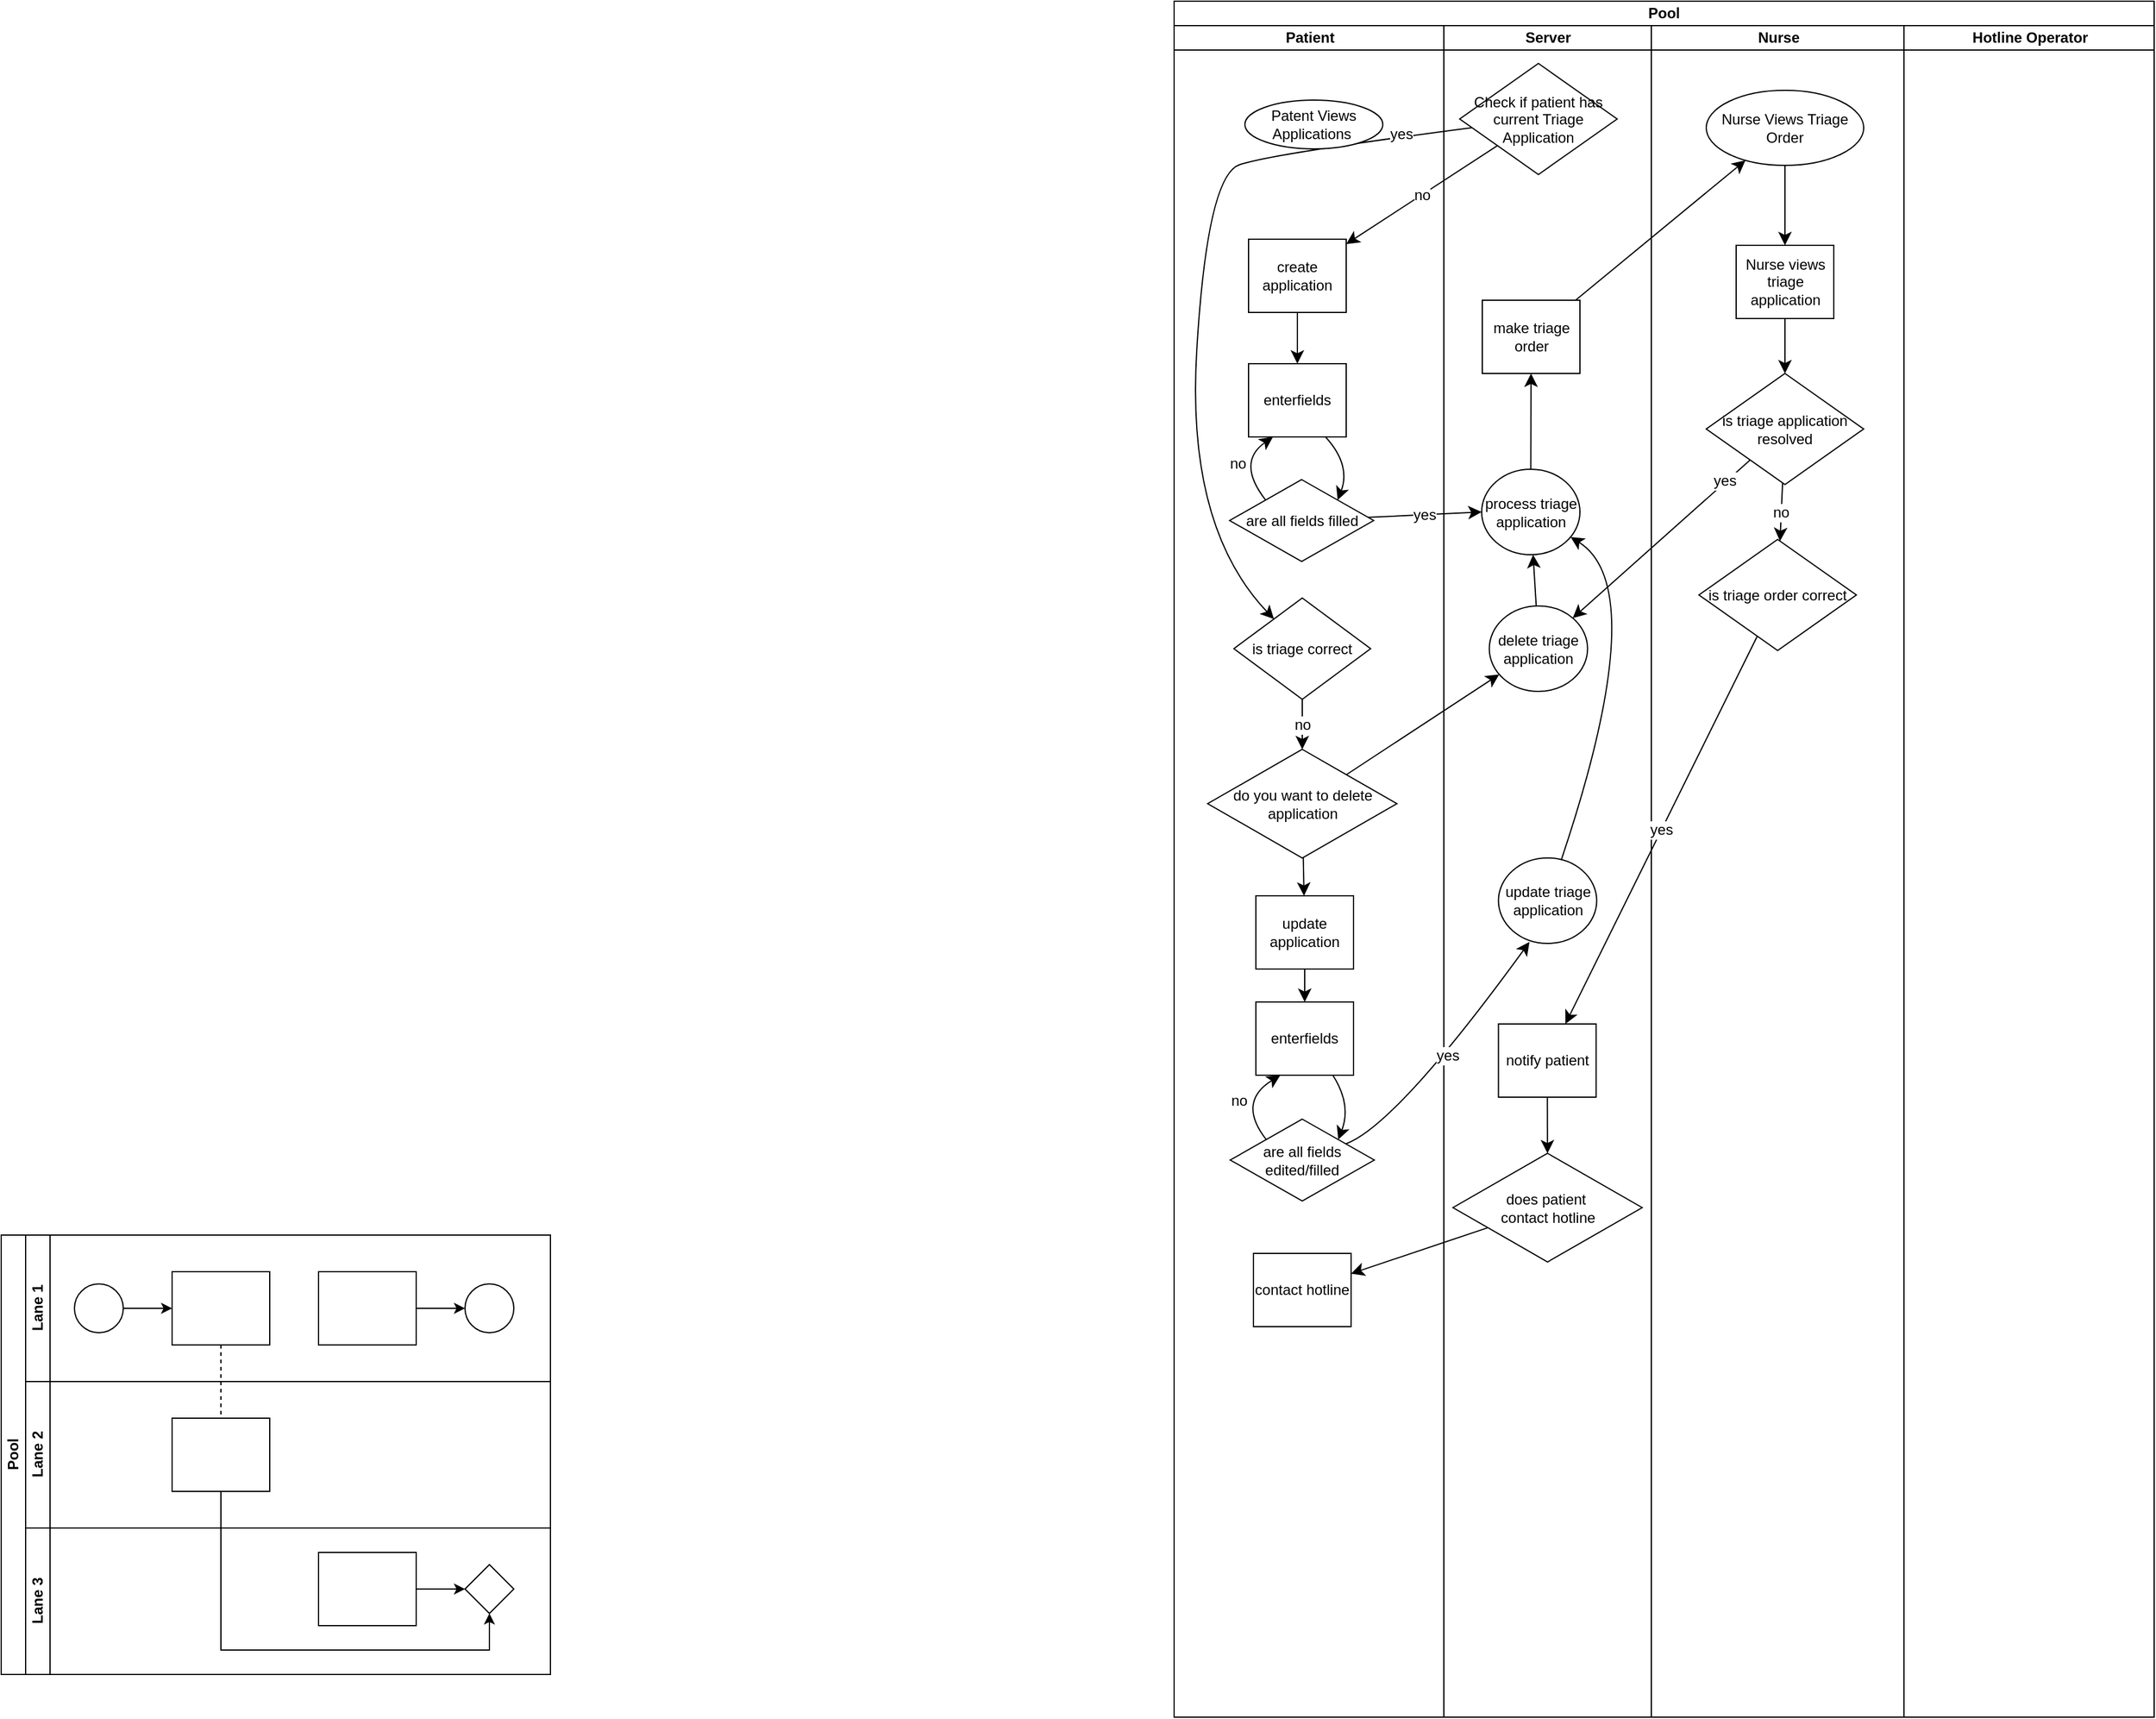 <mxfile version="24.7.17">
  <diagram name="Page-1" id="a6mXKFydvhSsRMZqOBNh">
    <mxGraphModel dx="1762" dy="787" grid="0" gridSize="10" guides="1" tooltips="1" connect="1" arrows="1" fold="1" page="0" pageScale="1" pageWidth="850" pageHeight="1100" math="0" shadow="0">
      <root>
        <mxCell id="0" />
        <mxCell id="1" parent="0" />
        <mxCell id="H-KXJWqT2OGXt6RS_ryf-1" value="Pool" style="swimlane;html=1;childLayout=stackLayout;resizeParent=1;resizeParentMax=0;startSize=20;whiteSpace=wrap;movable=1;resizable=1;rotatable=1;deletable=1;editable=1;locked=0;connectable=1;" parent="1" vertex="1">
          <mxGeometry x="-8" y="3" width="803" height="1406" as="geometry" />
        </mxCell>
        <mxCell id="H-KXJWqT2OGXt6RS_ryf-2" value="Patient" style="swimlane;html=1;startSize=20;" parent="H-KXJWqT2OGXt6RS_ryf-1" vertex="1">
          <mxGeometry y="20" width="221" height="1386" as="geometry" />
        </mxCell>
        <mxCell id="H-KXJWqT2OGXt6RS_ryf-62" style="edgeStyle=none;curved=1;rounded=0;orthogonalLoop=1;jettySize=auto;html=1;fontSize=12;startSize=8;endSize=8;" parent="H-KXJWqT2OGXt6RS_ryf-2" source="H-KXJWqT2OGXt6RS_ryf-21" target="H-KXJWqT2OGXt6RS_ryf-56" edge="1">
          <mxGeometry relative="1" as="geometry" />
        </mxCell>
        <mxCell id="H-KXJWqT2OGXt6RS_ryf-21" value="do you want to delete application" style="rhombus;whiteSpace=wrap;html=1;fontFamily=Helvetica;fontSize=12;fontColor=#000000;align=center;" parent="H-KXJWqT2OGXt6RS_ryf-2" vertex="1">
          <mxGeometry x="27.5" y="593" width="155" height="89" as="geometry" />
        </mxCell>
        <mxCell id="H-KXJWqT2OGXt6RS_ryf-61" style="edgeStyle=none;curved=1;rounded=0;orthogonalLoop=1;jettySize=auto;html=1;fontSize=12;startSize=8;endSize=8;" parent="H-KXJWqT2OGXt6RS_ryf-2" source="H-KXJWqT2OGXt6RS_ryf-56" target="H-KXJWqT2OGXt6RS_ryf-58" edge="1">
          <mxGeometry relative="1" as="geometry" />
        </mxCell>
        <mxCell id="H-KXJWqT2OGXt6RS_ryf-56" value="update application" style="rounded=0;whiteSpace=wrap;html=1;fontFamily=Helvetica;fontSize=12;fontColor=#000000;align=center;" parent="H-KXJWqT2OGXt6RS_ryf-2" vertex="1">
          <mxGeometry x="67" y="713" width="80" height="60" as="geometry" />
        </mxCell>
        <mxCell id="H-KXJWqT2OGXt6RS_ryf-57" style="edgeStyle=none;curved=1;rounded=0;orthogonalLoop=1;jettySize=auto;html=1;fontSize=12;startSize=8;endSize=8;entryX=1;entryY=0;entryDx=0;entryDy=0;exitX=0.788;exitY=1;exitDx=0;exitDy=0;exitPerimeter=0;" parent="H-KXJWqT2OGXt6RS_ryf-2" source="H-KXJWqT2OGXt6RS_ryf-58" target="H-KXJWqT2OGXt6RS_ryf-60" edge="1">
          <mxGeometry relative="1" as="geometry">
            <Array as="points">
              <mxPoint x="145.5" y="884" />
            </Array>
          </mxGeometry>
        </mxCell>
        <mxCell id="H-KXJWqT2OGXt6RS_ryf-58" value="enterfields" style="rounded=0;whiteSpace=wrap;html=1;fontFamily=Helvetica;fontSize=12;fontColor=#000000;align=center;" parent="H-KXJWqT2OGXt6RS_ryf-2" vertex="1">
          <mxGeometry x="67" y="800" width="80" height="60" as="geometry" />
        </mxCell>
        <mxCell id="H-KXJWqT2OGXt6RS_ryf-59" value="no" style="edgeStyle=none;curved=1;rounded=0;orthogonalLoop=1;jettySize=auto;html=1;entryX=0.25;entryY=1;entryDx=0;entryDy=0;fontSize=12;startSize=8;endSize=8;exitX=0;exitY=0;exitDx=0;exitDy=0;" parent="H-KXJWqT2OGXt6RS_ryf-2" source="H-KXJWqT2OGXt6RS_ryf-60" target="H-KXJWqT2OGXt6RS_ryf-58" edge="1">
          <mxGeometry relative="1" as="geometry">
            <Array as="points">
              <mxPoint x="51.5" y="882" />
            </Array>
          </mxGeometry>
        </mxCell>
        <mxCell id="H-KXJWqT2OGXt6RS_ryf-60" value="are all fields edited/filled" style="rhombus;whiteSpace=wrap;html=1;fontFamily=Helvetica;fontSize=12;fontColor=#000000;align=center;" parent="H-KXJWqT2OGXt6RS_ryf-2" vertex="1">
          <mxGeometry x="46" y="896" width="118" height="67" as="geometry" />
        </mxCell>
        <mxCell id="H-KXJWqT2OGXt6RS_ryf-93" value="contact hotline" style="rounded=0;whiteSpace=wrap;html=1;fontFamily=Helvetica;fontSize=12;fontColor=#000000;align=center;" parent="H-KXJWqT2OGXt6RS_ryf-2" vertex="1">
          <mxGeometry x="65" y="1006" width="80" height="60" as="geometry" />
        </mxCell>
        <mxCell id="H-KXJWqT2OGXt6RS_ryf-3" value="Server" style="swimlane;html=1;startSize=20;" parent="H-KXJWqT2OGXt6RS_ryf-1" vertex="1">
          <mxGeometry x="221" y="20" width="170" height="1386" as="geometry" />
        </mxCell>
        <mxCell id="H-KXJWqT2OGXt6RS_ryf-63" value="update triage application" style="ellipse;whiteSpace=wrap;html=1;" parent="H-KXJWqT2OGXt6RS_ryf-3" vertex="1">
          <mxGeometry x="44.75" y="682" width="80.5" height="70" as="geometry" />
        </mxCell>
        <mxCell id="H-KXJWqT2OGXt6RS_ryf-92" style="edgeStyle=none;curved=1;rounded=0;orthogonalLoop=1;jettySize=auto;html=1;fontSize=12;startSize=8;endSize=8;" parent="H-KXJWqT2OGXt6RS_ryf-3" source="H-KXJWqT2OGXt6RS_ryf-80" target="H-KXJWqT2OGXt6RS_ryf-91" edge="1">
          <mxGeometry relative="1" as="geometry" />
        </mxCell>
        <mxCell id="H-KXJWqT2OGXt6RS_ryf-80" value="notify patient" style="rounded=0;whiteSpace=wrap;html=1;fontFamily=Helvetica;fontSize=12;fontColor=#000000;align=center;" parent="H-KXJWqT2OGXt6RS_ryf-3" vertex="1">
          <mxGeometry x="44.75" y="818" width="80" height="60" as="geometry" />
        </mxCell>
        <mxCell id="H-KXJWqT2OGXt6RS_ryf-91" value="does patient&amp;nbsp;&lt;div&gt;contact hotline&lt;/div&gt;" style="rhombus;whiteSpace=wrap;html=1;fontFamily=Helvetica;fontSize=12;fontColor=#000000;align=center;" parent="H-KXJWqT2OGXt6RS_ryf-3" vertex="1">
          <mxGeometry x="7.5" y="924" width="155" height="89" as="geometry" />
        </mxCell>
        <mxCell id="H-KXJWqT2OGXt6RS_ryf-4" value="Nurse" style="swimlane;html=1;startSize=20;" parent="H-KXJWqT2OGXt6RS_ryf-1" vertex="1">
          <mxGeometry x="391" y="20" width="207" height="1386" as="geometry" />
        </mxCell>
        <mxCell id="H-KXJWqT2OGXt6RS_ryf-79" style="edgeStyle=none;curved=1;rounded=0;orthogonalLoop=1;jettySize=auto;html=1;fontSize=12;startSize=8;endSize=8;" parent="H-KXJWqT2OGXt6RS_ryf-4" source="H-KXJWqT2OGXt6RS_ryf-72" target="H-KXJWqT2OGXt6RS_ryf-74" edge="1">
          <mxGeometry relative="1" as="geometry" />
        </mxCell>
        <mxCell id="H-KXJWqT2OGXt6RS_ryf-72" value="Nurse views triage application" style="rounded=0;whiteSpace=wrap;html=1;fontFamily=Helvetica;fontSize=12;fontColor=#000000;align=center;" parent="H-KXJWqT2OGXt6RS_ryf-4" vertex="1">
          <mxGeometry x="69.5" y="180" width="80" height="60" as="geometry" />
        </mxCell>
        <mxCell id="H-KXJWqT2OGXt6RS_ryf-78" value="no" style="edgeStyle=none;curved=1;rounded=0;orthogonalLoop=1;jettySize=auto;html=1;fontSize=12;startSize=8;endSize=8;" parent="H-KXJWqT2OGXt6RS_ryf-4" source="H-KXJWqT2OGXt6RS_ryf-74" target="H-KXJWqT2OGXt6RS_ryf-76" edge="1">
          <mxGeometry relative="1" as="geometry" />
        </mxCell>
        <mxCell id="H-KXJWqT2OGXt6RS_ryf-74" value="is triage application resolved" style="rhombus;whiteSpace=wrap;html=1;fontFamily=Helvetica;fontSize=12;fontColor=#000000;align=center;" parent="H-KXJWqT2OGXt6RS_ryf-4" vertex="1">
          <mxGeometry x="45" y="285" width="129" height="91" as="geometry" />
        </mxCell>
        <mxCell id="H-KXJWqT2OGXt6RS_ryf-76" value="is triage order correct" style="rhombus;whiteSpace=wrap;html=1;fontFamily=Helvetica;fontSize=12;fontColor=#000000;align=center;" parent="H-KXJWqT2OGXt6RS_ryf-4" vertex="1">
          <mxGeometry x="39" y="421" width="129" height="91" as="geometry" />
        </mxCell>
        <mxCell id="H-KXJWqT2OGXt6RS_ryf-5" value="Hotline Operator" style="swimlane;html=1;startSize=20;" parent="H-KXJWqT2OGXt6RS_ryf-1" vertex="1">
          <mxGeometry x="598" y="20" width="205" height="1386" as="geometry" />
        </mxCell>
        <mxCell id="H-KXJWqT2OGXt6RS_ryf-64" value="yes" style="edgeStyle=none;curved=1;rounded=0;orthogonalLoop=1;jettySize=auto;html=1;entryX=0.316;entryY=0.983;entryDx=0;entryDy=0;entryPerimeter=0;fontSize=12;startSize=8;endSize=8;" parent="H-KXJWqT2OGXt6RS_ryf-1" source="H-KXJWqT2OGXt6RS_ryf-60" target="H-KXJWqT2OGXt6RS_ryf-63" edge="1">
          <mxGeometry relative="1" as="geometry">
            <Array as="points">
              <mxPoint x="182" y="921" />
            </Array>
          </mxGeometry>
        </mxCell>
        <mxCell id="H-KXJWqT2OGXt6RS_ryf-81" value="yes" style="edgeStyle=none;curved=1;rounded=0;orthogonalLoop=1;jettySize=auto;html=1;fontSize=12;startSize=8;endSize=8;" parent="H-KXJWqT2OGXt6RS_ryf-1" source="H-KXJWqT2OGXt6RS_ryf-76" target="H-KXJWqT2OGXt6RS_ryf-80" edge="1">
          <mxGeometry relative="1" as="geometry" />
        </mxCell>
        <mxCell id="H-KXJWqT2OGXt6RS_ryf-94" style="edgeStyle=none;curved=1;rounded=0;orthogonalLoop=1;jettySize=auto;html=1;fontSize=12;startSize=8;endSize=8;" parent="H-KXJWqT2OGXt6RS_ryf-1" source="H-KXJWqT2OGXt6RS_ryf-91" target="H-KXJWqT2OGXt6RS_ryf-93" edge="1">
          <mxGeometry relative="1" as="geometry" />
        </mxCell>
        <mxCell id="H-KXJWqT2OGXt6RS_ryf-6" value="Pool" style="swimlane;html=1;childLayout=stackLayout;resizeParent=1;resizeParentMax=0;horizontal=0;startSize=20;horizontalStack=0;" parent="1" vertex="1">
          <mxGeometry x="-969" y="1014" width="450" height="360" as="geometry" />
        </mxCell>
        <mxCell id="H-KXJWqT2OGXt6RS_ryf-7" value="" style="edgeStyle=orthogonalEdgeStyle;rounded=0;orthogonalLoop=1;jettySize=auto;html=1;dashed=1;endArrow=none;endFill=0;" parent="H-KXJWqT2OGXt6RS_ryf-6" source="H-KXJWqT2OGXt6RS_ryf-14" target="H-KXJWqT2OGXt6RS_ryf-20" edge="1">
          <mxGeometry relative="1" as="geometry" />
        </mxCell>
        <mxCell id="H-KXJWqT2OGXt6RS_ryf-10" style="edgeStyle=orthogonalEdgeStyle;rounded=0;orthogonalLoop=1;jettySize=auto;html=1;endArrow=classic;endFill=1;" parent="H-KXJWqT2OGXt6RS_ryf-6" source="H-KXJWqT2OGXt6RS_ryf-20" target="H-KXJWqT2OGXt6RS_ryf-25" edge="1">
          <mxGeometry relative="1" as="geometry">
            <Array as="points">
              <mxPoint x="180" y="340" />
              <mxPoint x="400" y="340" />
            </Array>
          </mxGeometry>
        </mxCell>
        <mxCell id="H-KXJWqT2OGXt6RS_ryf-11" value="Lane 1" style="swimlane;html=1;startSize=20;horizontal=0;" parent="H-KXJWqT2OGXt6RS_ryf-6" vertex="1">
          <mxGeometry x="20" width="430" height="120" as="geometry" />
        </mxCell>
        <mxCell id="H-KXJWqT2OGXt6RS_ryf-12" value="" style="edgeStyle=orthogonalEdgeStyle;rounded=0;orthogonalLoop=1;jettySize=auto;html=1;" parent="H-KXJWqT2OGXt6RS_ryf-11" source="H-KXJWqT2OGXt6RS_ryf-13" target="H-KXJWqT2OGXt6RS_ryf-14" edge="1">
          <mxGeometry relative="1" as="geometry" />
        </mxCell>
        <mxCell id="H-KXJWqT2OGXt6RS_ryf-13" value="" style="ellipse;whiteSpace=wrap;html=1;" parent="H-KXJWqT2OGXt6RS_ryf-11" vertex="1">
          <mxGeometry x="40" y="40" width="40" height="40" as="geometry" />
        </mxCell>
        <mxCell id="H-KXJWqT2OGXt6RS_ryf-14" value="" style="rounded=0;whiteSpace=wrap;html=1;fontFamily=Helvetica;fontSize=12;fontColor=#000000;align=center;" parent="H-KXJWqT2OGXt6RS_ryf-11" vertex="1">
          <mxGeometry x="120" y="30" width="80" height="60" as="geometry" />
        </mxCell>
        <mxCell id="H-KXJWqT2OGXt6RS_ryf-15" value="" style="edgeStyle=orthogonalEdgeStyle;rounded=0;orthogonalLoop=1;jettySize=auto;html=1;endArrow=classic;endFill=1;" parent="H-KXJWqT2OGXt6RS_ryf-11" source="H-KXJWqT2OGXt6RS_ryf-16" target="H-KXJWqT2OGXt6RS_ryf-17" edge="1">
          <mxGeometry relative="1" as="geometry" />
        </mxCell>
        <mxCell id="H-KXJWqT2OGXt6RS_ryf-16" value="" style="rounded=0;whiteSpace=wrap;html=1;fontFamily=Helvetica;fontSize=12;fontColor=#000000;align=center;" parent="H-KXJWqT2OGXt6RS_ryf-11" vertex="1">
          <mxGeometry x="240" y="30" width="80" height="60" as="geometry" />
        </mxCell>
        <mxCell id="H-KXJWqT2OGXt6RS_ryf-17" value="" style="ellipse;whiteSpace=wrap;html=1;" parent="H-KXJWqT2OGXt6RS_ryf-11" vertex="1">
          <mxGeometry x="360" y="40" width="40" height="40" as="geometry" />
        </mxCell>
        <mxCell id="H-KXJWqT2OGXt6RS_ryf-18" value="Lane 2" style="swimlane;html=1;startSize=20;horizontal=0;" parent="H-KXJWqT2OGXt6RS_ryf-6" vertex="1">
          <mxGeometry x="20" y="120" width="430" height="120" as="geometry" />
        </mxCell>
        <mxCell id="H-KXJWqT2OGXt6RS_ryf-20" value="" style="rounded=0;whiteSpace=wrap;html=1;fontFamily=Helvetica;fontSize=12;fontColor=#000000;align=center;" parent="H-KXJWqT2OGXt6RS_ryf-18" vertex="1">
          <mxGeometry x="120" y="30" width="80" height="60" as="geometry" />
        </mxCell>
        <mxCell id="H-KXJWqT2OGXt6RS_ryf-22" value="Lane 3" style="swimlane;html=1;startSize=20;horizontal=0;" parent="H-KXJWqT2OGXt6RS_ryf-6" vertex="1">
          <mxGeometry x="20" y="240" width="430" height="120" as="geometry" />
        </mxCell>
        <mxCell id="H-KXJWqT2OGXt6RS_ryf-23" value="" style="edgeStyle=orthogonalEdgeStyle;rounded=0;orthogonalLoop=1;jettySize=auto;html=1;endArrow=classic;endFill=1;" parent="H-KXJWqT2OGXt6RS_ryf-22" source="H-KXJWqT2OGXt6RS_ryf-24" target="H-KXJWqT2OGXt6RS_ryf-25" edge="1">
          <mxGeometry relative="1" as="geometry" />
        </mxCell>
        <mxCell id="H-KXJWqT2OGXt6RS_ryf-24" value="" style="rounded=0;whiteSpace=wrap;html=1;fontFamily=Helvetica;fontSize=12;fontColor=#000000;align=center;" parent="H-KXJWqT2OGXt6RS_ryf-22" vertex="1">
          <mxGeometry x="240" y="20" width="80" height="60" as="geometry" />
        </mxCell>
        <mxCell id="H-KXJWqT2OGXt6RS_ryf-25" value="" style="rhombus;whiteSpace=wrap;html=1;fontFamily=Helvetica;fontSize=12;fontColor=#000000;align=center;" parent="H-KXJWqT2OGXt6RS_ryf-22" vertex="1">
          <mxGeometry x="360" y="30" width="40" height="40" as="geometry" />
        </mxCell>
        <mxCell id="H-KXJWqT2OGXt6RS_ryf-42" style="edgeStyle=none;curved=1;rounded=0;orthogonalLoop=1;jettySize=auto;html=1;fontSize=12;startSize=8;endSize=8;" parent="1" source="H-KXJWqT2OGXt6RS_ryf-28" target="H-KXJWqT2OGXt6RS_ryf-35" edge="1">
          <mxGeometry relative="1" as="geometry" />
        </mxCell>
        <mxCell id="H-KXJWqT2OGXt6RS_ryf-28" value="create application" style="rounded=0;whiteSpace=wrap;html=1;fontFamily=Helvetica;fontSize=12;fontColor=#000000;align=center;" parent="1" vertex="1">
          <mxGeometry x="53" y="198" width="80" height="60" as="geometry" />
        </mxCell>
        <mxCell id="H-KXJWqT2OGXt6RS_ryf-49" value="no" style="edgeStyle=none;curved=1;rounded=0;orthogonalLoop=1;jettySize=auto;html=1;fontSize=12;startSize=8;endSize=8;" parent="1" source="H-KXJWqT2OGXt6RS_ryf-29" target="H-KXJWqT2OGXt6RS_ryf-21" edge="1">
          <mxGeometry relative="1" as="geometry" />
        </mxCell>
        <mxCell id="H-KXJWqT2OGXt6RS_ryf-29" value="is triage correct" style="rhombus;whiteSpace=wrap;html=1;fontFamily=Helvetica;fontSize=12;fontColor=#000000;align=center;" parent="1" vertex="1">
          <mxGeometry x="41" y="492" width="112" height="83" as="geometry" />
        </mxCell>
        <mxCell id="H-KXJWqT2OGXt6RS_ryf-73" style="edgeStyle=none;curved=1;rounded=0;orthogonalLoop=1;jettySize=auto;html=1;fontSize=12;startSize=8;endSize=8;" parent="1" source="H-KXJWqT2OGXt6RS_ryf-30" target="H-KXJWqT2OGXt6RS_ryf-72" edge="1">
          <mxGeometry relative="1" as="geometry" />
        </mxCell>
        <mxCell id="H-KXJWqT2OGXt6RS_ryf-30" value="Nurse Views Triage Order" style="ellipse;whiteSpace=wrap;html=1;" parent="1" vertex="1">
          <mxGeometry x="428" y="76" width="129" height="61.5" as="geometry" />
        </mxCell>
        <mxCell id="H-KXJWqT2OGXt6RS_ryf-41" value="no" style="edgeStyle=none;curved=1;rounded=0;orthogonalLoop=1;jettySize=auto;html=1;fontSize=12;startSize=8;endSize=8;" parent="1" source="H-KXJWqT2OGXt6RS_ryf-32" target="H-KXJWqT2OGXt6RS_ryf-28" edge="1">
          <mxGeometry relative="1" as="geometry" />
        </mxCell>
        <mxCell id="H-KXJWqT2OGXt6RS_ryf-48" value="yes" style="edgeStyle=none;curved=1;rounded=0;orthogonalLoop=1;jettySize=auto;html=1;fontSize=12;startSize=8;endSize=8;" parent="1" source="H-KXJWqT2OGXt6RS_ryf-32" target="H-KXJWqT2OGXt6RS_ryf-29" edge="1">
          <mxGeometry x="-0.809" y="-2" relative="1" as="geometry">
            <Array as="points">
              <mxPoint x="72" y="128" />
              <mxPoint x="19" y="146" />
              <mxPoint x="2" y="434" />
            </Array>
            <mxPoint as="offset" />
          </mxGeometry>
        </mxCell>
        <mxCell id="H-KXJWqT2OGXt6RS_ryf-32" value="Check if patient has current Triage Application" style="rhombus;whiteSpace=wrap;html=1;fontFamily=Helvetica;fontSize=12;fontColor=#000000;align=center;" parent="1" vertex="1">
          <mxGeometry x="226" y="54" width="129" height="91" as="geometry" />
        </mxCell>
        <mxCell id="H-KXJWqT2OGXt6RS_ryf-43" style="edgeStyle=none;curved=1;rounded=0;orthogonalLoop=1;jettySize=auto;html=1;fontSize=12;startSize=8;endSize=8;entryX=1;entryY=0;entryDx=0;entryDy=0;exitX=0.788;exitY=1;exitDx=0;exitDy=0;exitPerimeter=0;" parent="1" source="H-KXJWqT2OGXt6RS_ryf-35" target="H-KXJWqT2OGXt6RS_ryf-36" edge="1">
          <mxGeometry relative="1" as="geometry">
            <Array as="points">
              <mxPoint x="137" y="383" />
            </Array>
          </mxGeometry>
        </mxCell>
        <mxCell id="H-KXJWqT2OGXt6RS_ryf-35" value="enterfields" style="rounded=0;whiteSpace=wrap;html=1;fontFamily=Helvetica;fontSize=12;fontColor=#000000;align=center;" parent="1" vertex="1">
          <mxGeometry x="53" y="300" width="80" height="60" as="geometry" />
        </mxCell>
        <mxCell id="H-KXJWqT2OGXt6RS_ryf-45" value="yes" style="edgeStyle=none;curved=1;rounded=0;orthogonalLoop=1;jettySize=auto;html=1;entryX=0;entryY=0.5;entryDx=0;entryDy=0;fontSize=12;startSize=8;endSize=8;" parent="1" source="H-KXJWqT2OGXt6RS_ryf-36" target="H-KXJWqT2OGXt6RS_ryf-38" edge="1">
          <mxGeometry relative="1" as="geometry" />
        </mxCell>
        <mxCell id="H-KXJWqT2OGXt6RS_ryf-47" value="no" style="edgeStyle=none;curved=1;rounded=0;orthogonalLoop=1;jettySize=auto;html=1;entryX=0.25;entryY=1;entryDx=0;entryDy=0;fontSize=12;startSize=8;endSize=8;exitX=0;exitY=0;exitDx=0;exitDy=0;" parent="1" source="H-KXJWqT2OGXt6RS_ryf-36" target="H-KXJWqT2OGXt6RS_ryf-35" edge="1">
          <mxGeometry relative="1" as="geometry">
            <Array as="points">
              <mxPoint x="43" y="381" />
            </Array>
          </mxGeometry>
        </mxCell>
        <mxCell id="H-KXJWqT2OGXt6RS_ryf-36" value="are all fields filled" style="rhombus;whiteSpace=wrap;html=1;fontFamily=Helvetica;fontSize=12;fontColor=#000000;align=center;" parent="1" vertex="1">
          <mxGeometry x="37.5" y="395" width="118" height="67" as="geometry" />
        </mxCell>
        <mxCell id="H-KXJWqT2OGXt6RS_ryf-68" style="edgeStyle=none;curved=1;rounded=0;orthogonalLoop=1;jettySize=auto;html=1;fontSize=12;startSize=8;endSize=8;" parent="1" source="H-KXJWqT2OGXt6RS_ryf-38" target="H-KXJWqT2OGXt6RS_ryf-67" edge="1">
          <mxGeometry relative="1" as="geometry" />
        </mxCell>
        <mxCell id="H-KXJWqT2OGXt6RS_ryf-38" value="process triage application" style="ellipse;whiteSpace=wrap;html=1;" parent="1" vertex="1">
          <mxGeometry x="244" y="386.5" width="80.5" height="70" as="geometry" />
        </mxCell>
        <mxCell id="H-KXJWqT2OGXt6RS_ryf-54" style="edgeStyle=none;curved=1;rounded=0;orthogonalLoop=1;jettySize=auto;html=1;fontSize=12;startSize=8;endSize=8;" parent="1" source="H-KXJWqT2OGXt6RS_ryf-21" target="H-KXJWqT2OGXt6RS_ryf-51" edge="1">
          <mxGeometry relative="1" as="geometry" />
        </mxCell>
        <mxCell id="H-KXJWqT2OGXt6RS_ryf-71" style="edgeStyle=none;curved=1;rounded=0;orthogonalLoop=1;jettySize=auto;html=1;fontSize=12;startSize=8;endSize=8;" parent="1" source="H-KXJWqT2OGXt6RS_ryf-51" target="H-KXJWqT2OGXt6RS_ryf-38" edge="1">
          <mxGeometry relative="1" as="geometry" />
        </mxCell>
        <mxCell id="H-KXJWqT2OGXt6RS_ryf-51" value="delete triage application" style="ellipse;whiteSpace=wrap;html=1;" parent="1" vertex="1">
          <mxGeometry x="250.25" y="498.5" width="80.5" height="70" as="geometry" />
        </mxCell>
        <mxCell id="H-KXJWqT2OGXt6RS_ryf-65" value="Patent Views Applications&amp;nbsp;" style="ellipse;whiteSpace=wrap;html=1;" parent="1" vertex="1">
          <mxGeometry x="50" y="84" width="113" height="40" as="geometry" />
        </mxCell>
        <mxCell id="H-KXJWqT2OGXt6RS_ryf-69" style="edgeStyle=none;curved=1;rounded=0;orthogonalLoop=1;jettySize=auto;html=1;fontSize=12;startSize=8;endSize=8;" parent="1" source="H-KXJWqT2OGXt6RS_ryf-67" target="H-KXJWqT2OGXt6RS_ryf-30" edge="1">
          <mxGeometry relative="1" as="geometry" />
        </mxCell>
        <mxCell id="H-KXJWqT2OGXt6RS_ryf-67" value="make triage order" style="rounded=0;whiteSpace=wrap;html=1;fontFamily=Helvetica;fontSize=12;fontColor=#000000;align=center;" parent="1" vertex="1">
          <mxGeometry x="244.5" y="248" width="80" height="60" as="geometry" />
        </mxCell>
        <mxCell id="H-KXJWqT2OGXt6RS_ryf-70" style="edgeStyle=none;curved=1;rounded=0;orthogonalLoop=1;jettySize=auto;html=1;fontSize=12;startSize=8;endSize=8;" parent="1" source="H-KXJWqT2OGXt6RS_ryf-63" target="H-KXJWqT2OGXt6RS_ryf-38" edge="1">
          <mxGeometry relative="1" as="geometry">
            <Array as="points">
              <mxPoint x="384" y="484" />
            </Array>
          </mxGeometry>
        </mxCell>
        <mxCell id="H-KXJWqT2OGXt6RS_ryf-75" value="yes" style="edgeStyle=none;curved=1;rounded=0;orthogonalLoop=1;jettySize=auto;html=1;fontSize=12;startSize=8;endSize=8;" parent="1" source="H-KXJWqT2OGXt6RS_ryf-74" target="H-KXJWqT2OGXt6RS_ryf-51" edge="1">
          <mxGeometry x="-0.722" y="-1" relative="1" as="geometry">
            <mxPoint as="offset" />
          </mxGeometry>
        </mxCell>
      </root>
    </mxGraphModel>
  </diagram>
</mxfile>

